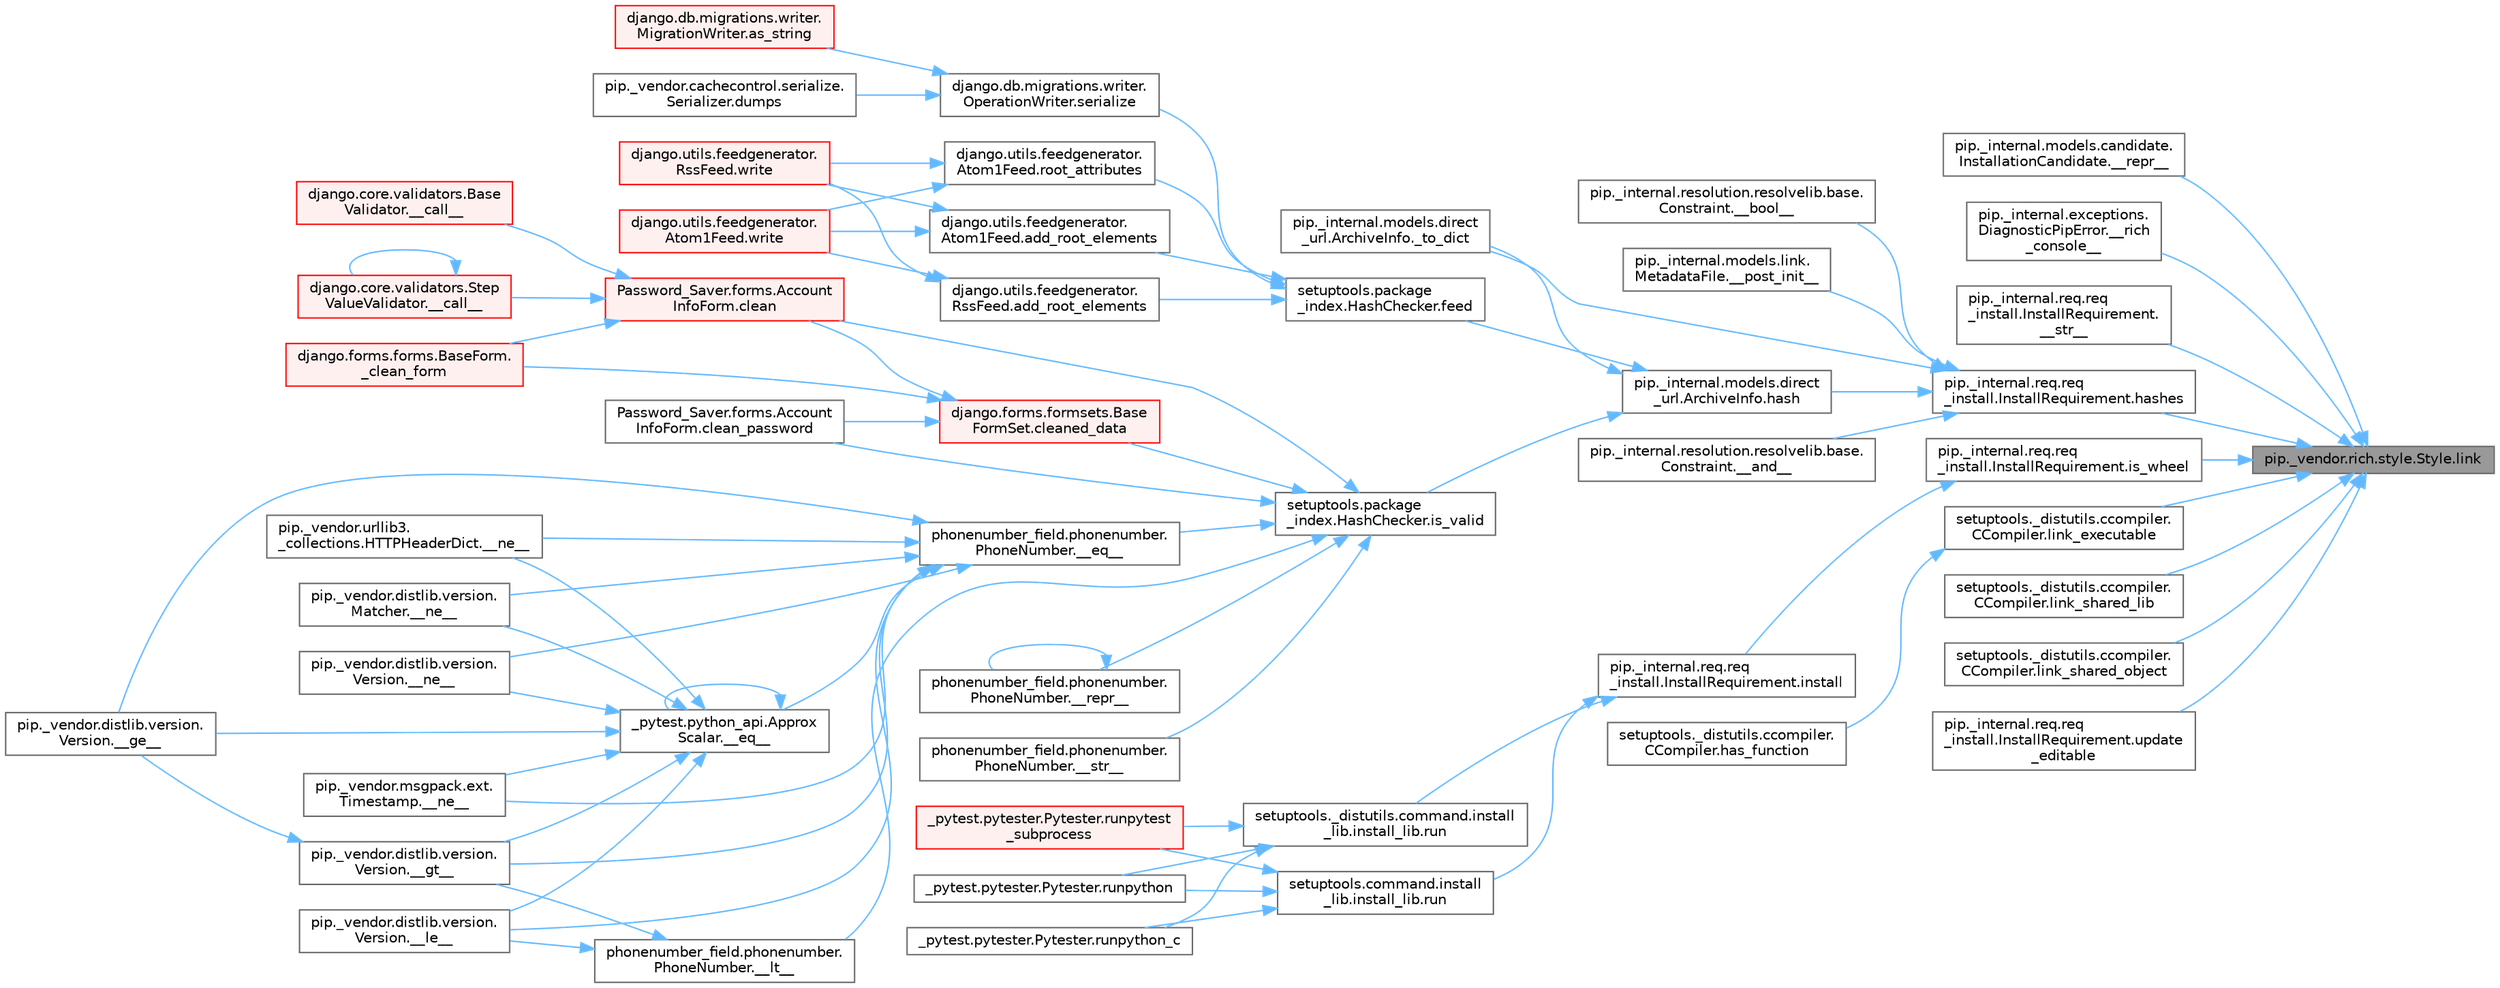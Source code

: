 digraph "pip._vendor.rich.style.Style.link"
{
 // LATEX_PDF_SIZE
  bgcolor="transparent";
  edge [fontname=Helvetica,fontsize=10,labelfontname=Helvetica,labelfontsize=10];
  node [fontname=Helvetica,fontsize=10,shape=box,height=0.2,width=0.4];
  rankdir="RL";
  Node1 [id="Node000001",label="pip._vendor.rich.style.Style.link",height=0.2,width=0.4,color="gray40", fillcolor="grey60", style="filled", fontcolor="black",tooltip=" "];
  Node1 -> Node2 [id="edge1_Node000001_Node000002",dir="back",color="steelblue1",style="solid",tooltip=" "];
  Node2 [id="Node000002",label="pip._internal.models.candidate.\lInstallationCandidate.__repr__",height=0.2,width=0.4,color="grey40", fillcolor="white", style="filled",URL="$classpip_1_1__internal_1_1models_1_1candidate_1_1_installation_candidate.html#a49ee1c1d2c89b1877a103e615b0b1d0b",tooltip=" "];
  Node1 -> Node3 [id="edge2_Node000001_Node000003",dir="back",color="steelblue1",style="solid",tooltip=" "];
  Node3 [id="Node000003",label="pip._internal.exceptions.\lDiagnosticPipError.__rich\l_console__",height=0.2,width=0.4,color="grey40", fillcolor="white", style="filled",URL="$classpip_1_1__internal_1_1exceptions_1_1_diagnostic_pip_error.html#ae53a5c1fbcdadc8c58ac65565862d7a7",tooltip=" "];
  Node1 -> Node4 [id="edge3_Node000001_Node000004",dir="back",color="steelblue1",style="solid",tooltip=" "];
  Node4 [id="Node000004",label="pip._internal.req.req\l_install.InstallRequirement.\l__str__",height=0.2,width=0.4,color="grey40", fillcolor="white", style="filled",URL="$classpip_1_1__internal_1_1req_1_1req__install_1_1_install_requirement.html#a837c246def32f68224a9bdf67f3371e8",tooltip=" "];
  Node1 -> Node5 [id="edge4_Node000001_Node000005",dir="back",color="steelblue1",style="solid",tooltip=" "];
  Node5 [id="Node000005",label="pip._internal.req.req\l_install.InstallRequirement.hashes",height=0.2,width=0.4,color="grey40", fillcolor="white", style="filled",URL="$classpip_1_1__internal_1_1req_1_1req__install_1_1_install_requirement.html#acf56120e2e7c5046433147b7b496f74a",tooltip=" "];
  Node5 -> Node6 [id="edge5_Node000005_Node000006",dir="back",color="steelblue1",style="solid",tooltip=" "];
  Node6 [id="Node000006",label="pip._internal.resolution.resolvelib.base.\lConstraint.__and__",height=0.2,width=0.4,color="grey40", fillcolor="white", style="filled",URL="$classpip_1_1__internal_1_1resolution_1_1resolvelib_1_1base_1_1_constraint.html#a6a014a615d01e4823837a933a1e10cd8",tooltip=" "];
  Node5 -> Node7 [id="edge6_Node000005_Node000007",dir="back",color="steelblue1",style="solid",tooltip=" "];
  Node7 [id="Node000007",label="pip._internal.resolution.resolvelib.base.\lConstraint.__bool__",height=0.2,width=0.4,color="grey40", fillcolor="white", style="filled",URL="$classpip_1_1__internal_1_1resolution_1_1resolvelib_1_1base_1_1_constraint.html#aa151e2f58ee25c81c0cf99eeea9961a3",tooltip=" "];
  Node5 -> Node8 [id="edge7_Node000005_Node000008",dir="back",color="steelblue1",style="solid",tooltip=" "];
  Node8 [id="Node000008",label="pip._internal.models.link.\lMetadataFile.__post_init__",height=0.2,width=0.4,color="grey40", fillcolor="white", style="filled",URL="$classpip_1_1__internal_1_1models_1_1link_1_1_metadata_file.html#a333d77e50eebbeaecb3de74832c93acb",tooltip=" "];
  Node5 -> Node9 [id="edge8_Node000005_Node000009",dir="back",color="steelblue1",style="solid",tooltip=" "];
  Node9 [id="Node000009",label="pip._internal.models.direct\l_url.ArchiveInfo._to_dict",height=0.2,width=0.4,color="grey40", fillcolor="white", style="filled",URL="$classpip_1_1__internal_1_1models_1_1direct__url_1_1_archive_info.html#a82995fa288f407da7d68e9cdc5d241ea",tooltip=" "];
  Node5 -> Node10 [id="edge9_Node000005_Node000010",dir="back",color="steelblue1",style="solid",tooltip=" "];
  Node10 [id="Node000010",label="pip._internal.models.direct\l_url.ArchiveInfo.hash",height=0.2,width=0.4,color="grey40", fillcolor="white", style="filled",URL="$classpip_1_1__internal_1_1models_1_1direct__url_1_1_archive_info.html#a57b11be2643e2f72c5d69051ce2157c8",tooltip=" "];
  Node10 -> Node9 [id="edge10_Node000010_Node000009",dir="back",color="steelblue1",style="solid",tooltip=" "];
  Node10 -> Node11 [id="edge11_Node000010_Node000011",dir="back",color="steelblue1",style="solid",tooltip=" "];
  Node11 [id="Node000011",label="setuptools.package\l_index.HashChecker.feed",height=0.2,width=0.4,color="grey40", fillcolor="white", style="filled",URL="$classsetuptools_1_1package__index_1_1_hash_checker.html#a3ec99380a94d03eec3c5f5dae02233be",tooltip=" "];
  Node11 -> Node12 [id="edge12_Node000011_Node000012",dir="back",color="steelblue1",style="solid",tooltip=" "];
  Node12 [id="Node000012",label="django.utils.feedgenerator.\lAtom1Feed.add_root_elements",height=0.2,width=0.4,color="grey40", fillcolor="white", style="filled",URL="$classdjango_1_1utils_1_1feedgenerator_1_1_atom1_feed.html#a3f861beae65b2c1d07d6192175be850e",tooltip=" "];
  Node12 -> Node13 [id="edge13_Node000012_Node000013",dir="back",color="steelblue1",style="solid",tooltip=" "];
  Node13 [id="Node000013",label="django.utils.feedgenerator.\lAtom1Feed.write",height=0.2,width=0.4,color="red", fillcolor="#FFF0F0", style="filled",URL="$classdjango_1_1utils_1_1feedgenerator_1_1_atom1_feed.html#afbf5b931a75be201e339b64a8aa46119",tooltip=" "];
  Node12 -> Node1725 [id="edge14_Node000012_Node001725",dir="back",color="steelblue1",style="solid",tooltip=" "];
  Node1725 [id="Node001725",label="django.utils.feedgenerator.\lRssFeed.write",height=0.2,width=0.4,color="red", fillcolor="#FFF0F0", style="filled",URL="$classdjango_1_1utils_1_1feedgenerator_1_1_rss_feed.html#a63ea2926c2c773e874f51ced997a2618",tooltip=" "];
  Node11 -> Node1724 [id="edge15_Node000011_Node001724",dir="back",color="steelblue1",style="solid",tooltip=" "];
  Node1724 [id="Node001724",label="django.utils.feedgenerator.\lRssFeed.add_root_elements",height=0.2,width=0.4,color="grey40", fillcolor="white", style="filled",URL="$classdjango_1_1utils_1_1feedgenerator_1_1_rss_feed.html#afe28a1e8efc5fc065f74b4277a43663e",tooltip=" "];
  Node1724 -> Node13 [id="edge16_Node001724_Node000013",dir="back",color="steelblue1",style="solid",tooltip=" "];
  Node1724 -> Node1725 [id="edge17_Node001724_Node001725",dir="back",color="steelblue1",style="solid",tooltip=" "];
  Node11 -> Node1726 [id="edge18_Node000011_Node001726",dir="back",color="steelblue1",style="solid",tooltip=" "];
  Node1726 [id="Node001726",label="django.utils.feedgenerator.\lAtom1Feed.root_attributes",height=0.2,width=0.4,color="grey40", fillcolor="white", style="filled",URL="$classdjango_1_1utils_1_1feedgenerator_1_1_atom1_feed.html#a8ea06279a106db871795893125306409",tooltip=" "];
  Node1726 -> Node13 [id="edge19_Node001726_Node000013",dir="back",color="steelblue1",style="solid",tooltip=" "];
  Node1726 -> Node1725 [id="edge20_Node001726_Node001725",dir="back",color="steelblue1",style="solid",tooltip=" "];
  Node11 -> Node995 [id="edge21_Node000011_Node000995",dir="back",color="steelblue1",style="solid",tooltip=" "];
  Node995 [id="Node000995",label="django.db.migrations.writer.\lOperationWriter.serialize",height=0.2,width=0.4,color="grey40", fillcolor="white", style="filled",URL="$classdjango_1_1db_1_1migrations_1_1writer_1_1_operation_writer.html#a866e8d13e1c54a35d74e9a6b0383b2f8",tooltip=" "];
  Node995 -> Node996 [id="edge22_Node000995_Node000996",dir="back",color="steelblue1",style="solid",tooltip=" "];
  Node996 [id="Node000996",label="django.db.migrations.writer.\lMigrationWriter.as_string",height=0.2,width=0.4,color="red", fillcolor="#FFF0F0", style="filled",URL="$classdjango_1_1db_1_1migrations_1_1writer_1_1_migration_writer.html#a4cf831cf0ce1f20f21c7e5ce5ec60980",tooltip=" "];
  Node995 -> Node2367 [id="edge23_Node000995_Node002367",dir="back",color="steelblue1",style="solid",tooltip=" "];
  Node2367 [id="Node002367",label="pip._vendor.cachecontrol.serialize.\lSerializer.dumps",height=0.2,width=0.4,color="grey40", fillcolor="white", style="filled",URL="$classpip_1_1__vendor_1_1cachecontrol_1_1serialize_1_1_serializer.html#af9655b2c82e5c0e3d17fd611d32c7804",tooltip=" "];
  Node10 -> Node3177 [id="edge24_Node000010_Node003177",dir="back",color="steelblue1",style="solid",tooltip=" "];
  Node3177 [id="Node003177",label="setuptools.package\l_index.HashChecker.is_valid",height=0.2,width=0.4,color="grey40", fillcolor="white", style="filled",URL="$classsetuptools_1_1package__index_1_1_hash_checker.html#adaab57af90d7d0a3b5aa4e6d0449aef5",tooltip=" "];
  Node3177 -> Node1739 [id="edge25_Node003177_Node001739",dir="back",color="steelblue1",style="solid",tooltip=" "];
  Node1739 [id="Node001739",label="phonenumber_field.phonenumber.\lPhoneNumber.__eq__",height=0.2,width=0.4,color="grey40", fillcolor="white", style="filled",URL="$classphonenumber__field_1_1phonenumber_1_1_phone_number.html#a999c32cd1bfa2dd5c7df70781b09c68b",tooltip=" "];
  Node1739 -> Node222 [id="edge26_Node001739_Node000222",dir="back",color="steelblue1",style="solid",tooltip=" "];
  Node222 [id="Node000222",label="_pytest.python_api.Approx\lScalar.__eq__",height=0.2,width=0.4,color="grey40", fillcolor="white", style="filled",URL="$class__pytest_1_1python__api_1_1_approx_scalar.html#af4601ee4ca7409927f88c83ebfc3d923",tooltip=" "];
  Node222 -> Node222 [id="edge27_Node000222_Node000222",dir="back",color="steelblue1",style="solid",tooltip=" "];
  Node222 -> Node223 [id="edge28_Node000222_Node000223",dir="back",color="steelblue1",style="solid",tooltip=" "];
  Node223 [id="Node000223",label="pip._vendor.distlib.version.\lVersion.__ge__",height=0.2,width=0.4,color="grey40", fillcolor="white", style="filled",URL="$classpip_1_1__vendor_1_1distlib_1_1version_1_1_version.html#aa6b7b889cebc687ddb5ed9040d01b1ec",tooltip=" "];
  Node222 -> Node224 [id="edge29_Node000222_Node000224",dir="back",color="steelblue1",style="solid",tooltip=" "];
  Node224 [id="Node000224",label="pip._vendor.distlib.version.\lVersion.__gt__",height=0.2,width=0.4,color="grey40", fillcolor="white", style="filled",URL="$classpip_1_1__vendor_1_1distlib_1_1version_1_1_version.html#a51cf0c8da1bb6829173ff6861b10cb5f",tooltip=" "];
  Node224 -> Node223 [id="edge30_Node000224_Node000223",dir="back",color="steelblue1",style="solid",tooltip=" "];
  Node222 -> Node225 [id="edge31_Node000222_Node000225",dir="back",color="steelblue1",style="solid",tooltip=" "];
  Node225 [id="Node000225",label="pip._vendor.distlib.version.\lVersion.__le__",height=0.2,width=0.4,color="grey40", fillcolor="white", style="filled",URL="$classpip_1_1__vendor_1_1distlib_1_1version_1_1_version.html#ae5e2c5d9b76377e286fcf92a382cbb8b",tooltip=" "];
  Node222 -> Node226 [id="edge32_Node000222_Node000226",dir="back",color="steelblue1",style="solid",tooltip=" "];
  Node226 [id="Node000226",label="pip._vendor.distlib.version.\lMatcher.__ne__",height=0.2,width=0.4,color="grey40", fillcolor="white", style="filled",URL="$classpip_1_1__vendor_1_1distlib_1_1version_1_1_matcher.html#a24f8f8a4686bff3018fee5d22f4e02f1",tooltip=" "];
  Node222 -> Node227 [id="edge33_Node000222_Node000227",dir="back",color="steelblue1",style="solid",tooltip=" "];
  Node227 [id="Node000227",label="pip._vendor.distlib.version.\lVersion.__ne__",height=0.2,width=0.4,color="grey40", fillcolor="white", style="filled",URL="$classpip_1_1__vendor_1_1distlib_1_1version_1_1_version.html#aea3cdf6db007318ab1a2e8d144e2a4a1",tooltip=" "];
  Node222 -> Node228 [id="edge34_Node000222_Node000228",dir="back",color="steelblue1",style="solid",tooltip=" "];
  Node228 [id="Node000228",label="pip._vendor.msgpack.ext.\lTimestamp.__ne__",height=0.2,width=0.4,color="grey40", fillcolor="white", style="filled",URL="$classpip_1_1__vendor_1_1msgpack_1_1ext_1_1_timestamp.html#ac38b8cada8075f7a1133b06bc99b2317",tooltip=" "];
  Node222 -> Node229 [id="edge35_Node000222_Node000229",dir="back",color="steelblue1",style="solid",tooltip=" "];
  Node229 [id="Node000229",label="pip._vendor.urllib3.\l_collections.HTTPHeaderDict.__ne__",height=0.2,width=0.4,color="grey40", fillcolor="white", style="filled",URL="$classpip_1_1__vendor_1_1urllib3_1_1__collections_1_1_h_t_t_p_header_dict.html#aa7766a9499d33160a1258e140e35a806",tooltip=" "];
  Node1739 -> Node223 [id="edge36_Node001739_Node000223",dir="back",color="steelblue1",style="solid",tooltip=" "];
  Node1739 -> Node224 [id="edge37_Node001739_Node000224",dir="back",color="steelblue1",style="solid",tooltip=" "];
  Node1739 -> Node225 [id="edge38_Node001739_Node000225",dir="back",color="steelblue1",style="solid",tooltip=" "];
  Node1739 -> Node226 [id="edge39_Node001739_Node000226",dir="back",color="steelblue1",style="solid",tooltip=" "];
  Node1739 -> Node227 [id="edge40_Node001739_Node000227",dir="back",color="steelblue1",style="solid",tooltip=" "];
  Node1739 -> Node228 [id="edge41_Node001739_Node000228",dir="back",color="steelblue1",style="solid",tooltip=" "];
  Node1739 -> Node229 [id="edge42_Node001739_Node000229",dir="back",color="steelblue1",style="solid",tooltip=" "];
  Node3177 -> Node1740 [id="edge43_Node003177_Node001740",dir="back",color="steelblue1",style="solid",tooltip=" "];
  Node1740 [id="Node001740",label="phonenumber_field.phonenumber.\lPhoneNumber.__lt__",height=0.2,width=0.4,color="grey40", fillcolor="white", style="filled",URL="$classphonenumber__field_1_1phonenumber_1_1_phone_number.html#ab94d02fbeda1355644c6c1b3d6f3d9ba",tooltip=" "];
  Node1740 -> Node224 [id="edge44_Node001740_Node000224",dir="back",color="steelblue1",style="solid",tooltip=" "];
  Node1740 -> Node225 [id="edge45_Node001740_Node000225",dir="back",color="steelblue1",style="solid",tooltip=" "];
  Node3177 -> Node1741 [id="edge46_Node003177_Node001741",dir="back",color="steelblue1",style="solid",tooltip=" "];
  Node1741 [id="Node001741",label="phonenumber_field.phonenumber.\lPhoneNumber.__repr__",height=0.2,width=0.4,color="grey40", fillcolor="white", style="filled",URL="$classphonenumber__field_1_1phonenumber_1_1_phone_number.html#a5420c965a5ecfad87cb6bce245cd91a5",tooltip=" "];
  Node1741 -> Node1741 [id="edge47_Node001741_Node001741",dir="back",color="steelblue1",style="solid",tooltip=" "];
  Node3177 -> Node1742 [id="edge48_Node003177_Node001742",dir="back",color="steelblue1",style="solid",tooltip=" "];
  Node1742 [id="Node001742",label="phonenumber_field.phonenumber.\lPhoneNumber.__str__",height=0.2,width=0.4,color="grey40", fillcolor="white", style="filled",URL="$classphonenumber__field_1_1phonenumber_1_1_phone_number.html#a773f55fba29310ea2218e4bbca83ba6d",tooltip=" "];
  Node3177 -> Node1743 [id="edge49_Node003177_Node001743",dir="back",color="steelblue1",style="solid",tooltip=" "];
  Node1743 [id="Node001743",label="Password_Saver.forms.Account\lInfoForm.clean",height=0.2,width=0.4,color="red", fillcolor="#FFF0F0", style="filled",URL="$class_password___saver_1_1forms_1_1_account_info_form.html#a89126d6030ebafc64c8aeeb352113c54",tooltip=" "];
  Node1743 -> Node781 [id="edge50_Node001743_Node000781",dir="back",color="steelblue1",style="solid",tooltip=" "];
  Node781 [id="Node000781",label="django.core.validators.Base\lValidator.__call__",height=0.2,width=0.4,color="red", fillcolor="#FFF0F0", style="filled",URL="$classdjango_1_1core_1_1validators_1_1_base_validator.html#ac718256582df714e061c6b927e045d12",tooltip=" "];
  Node1743 -> Node782 [id="edge51_Node001743_Node000782",dir="back",color="steelblue1",style="solid",tooltip=" "];
  Node782 [id="Node000782",label="django.core.validators.Step\lValueValidator.__call__",height=0.2,width=0.4,color="red", fillcolor="#FFF0F0", style="filled",URL="$classdjango_1_1core_1_1validators_1_1_step_value_validator.html#aebdbf74fe74c5b999350df9c1852714c",tooltip=" "];
  Node782 -> Node782 [id="edge52_Node000782_Node000782",dir="back",color="steelblue1",style="solid",tooltip=" "];
  Node1743 -> Node783 [id="edge53_Node001743_Node000783",dir="back",color="steelblue1",style="solid",tooltip=" "];
  Node783 [id="Node000783",label="django.forms.forms.BaseForm.\l_clean_form",height=0.2,width=0.4,color="red", fillcolor="#FFF0F0", style="filled",URL="$classdjango_1_1forms_1_1forms_1_1_base_form.html#ae5eed108001c1a75985b75174fe23f1f",tooltip=" "];
  Node3177 -> Node1744 [id="edge54_Node003177_Node001744",dir="back",color="steelblue1",style="solid",tooltip=" "];
  Node1744 [id="Node001744",label="Password_Saver.forms.Account\lInfoForm.clean_password",height=0.2,width=0.4,color="grey40", fillcolor="white", style="filled",URL="$class_password___saver_1_1forms_1_1_account_info_form.html#a6397d8e90a910bed34ed0ebcf5f74a4e",tooltip=" "];
  Node3177 -> Node257 [id="edge55_Node003177_Node000257",dir="back",color="steelblue1",style="solid",tooltip=" "];
  Node257 [id="Node000257",label="django.forms.formsets.Base\lFormSet.cleaned_data",height=0.2,width=0.4,color="red", fillcolor="#FFF0F0", style="filled",URL="$classdjango_1_1forms_1_1formsets_1_1_base_form_set.html#ae51d85dd3faa160668adba372c4e87f7",tooltip=" "];
  Node257 -> Node783 [id="edge56_Node000257_Node000783",dir="back",color="steelblue1",style="solid",tooltip=" "];
  Node257 -> Node1743 [id="edge57_Node000257_Node001743",dir="back",color="steelblue1",style="solid",tooltip=" "];
  Node257 -> Node1744 [id="edge58_Node000257_Node001744",dir="back",color="steelblue1",style="solid",tooltip=" "];
  Node1 -> Node78 [id="edge59_Node000001_Node000078",dir="back",color="steelblue1",style="solid",tooltip=" "];
  Node78 [id="Node000078",label="pip._internal.req.req\l_install.InstallRequirement.is_wheel",height=0.2,width=0.4,color="grey40", fillcolor="white", style="filled",URL="$classpip_1_1__internal_1_1req_1_1req__install_1_1_install_requirement.html#a96a0dcbdfe1836b1f995bbd2bed7a64a",tooltip=" "];
  Node78 -> Node79 [id="edge60_Node000078_Node000079",dir="back",color="steelblue1",style="solid",tooltip=" "];
  Node79 [id="Node000079",label="pip._internal.req.req\l_install.InstallRequirement.install",height=0.2,width=0.4,color="grey40", fillcolor="white", style="filled",URL="$classpip_1_1__internal_1_1req_1_1req__install_1_1_install_requirement.html#a318000d0045df8d4eb514dc87b6a366f",tooltip=" "];
  Node79 -> Node80 [id="edge61_Node000079_Node000080",dir="back",color="steelblue1",style="solid",tooltip=" "];
  Node80 [id="Node000080",label="setuptools._distutils.command.install\l_lib.install_lib.run",height=0.2,width=0.4,color="grey40", fillcolor="white", style="filled",URL="$classsetuptools_1_1__distutils_1_1command_1_1install__lib_1_1install__lib.html#aedc0eea27e626a25be51489b2cc77c40",tooltip=" "];
  Node80 -> Node62 [id="edge62_Node000080_Node000062",dir="back",color="steelblue1",style="solid",tooltip=" "];
  Node62 [id="Node000062",label="_pytest.pytester.Pytester.runpytest\l_subprocess",height=0.2,width=0.4,color="red", fillcolor="#FFF0F0", style="filled",URL="$class__pytest_1_1pytester_1_1_pytester.html#a59323c6d6a1469a1206f1c0b8fce99c9",tooltip=" "];
  Node80 -> Node64 [id="edge63_Node000080_Node000064",dir="back",color="steelblue1",style="solid",tooltip=" "];
  Node64 [id="Node000064",label="_pytest.pytester.Pytester.runpython",height=0.2,width=0.4,color="grey40", fillcolor="white", style="filled",URL="$class__pytest_1_1pytester_1_1_pytester.html#a4e0c539507f15fd333cf618faf9687ef",tooltip=" "];
  Node80 -> Node65 [id="edge64_Node000080_Node000065",dir="back",color="steelblue1",style="solid",tooltip=" "];
  Node65 [id="Node000065",label="_pytest.pytester.Pytester.runpython_c",height=0.2,width=0.4,color="grey40", fillcolor="white", style="filled",URL="$class__pytest_1_1pytester_1_1_pytester.html#aea789acfe206d9c40d9a6bf54a337f2a",tooltip=" "];
  Node79 -> Node81 [id="edge65_Node000079_Node000081",dir="back",color="steelblue1",style="solid",tooltip=" "];
  Node81 [id="Node000081",label="setuptools.command.install\l_lib.install_lib.run",height=0.2,width=0.4,color="grey40", fillcolor="white", style="filled",URL="$classsetuptools_1_1command_1_1install__lib_1_1install__lib.html#a50c62121b7ed69229e4cf2d331ff5fa3",tooltip=" "];
  Node81 -> Node62 [id="edge66_Node000081_Node000062",dir="back",color="steelblue1",style="solid",tooltip=" "];
  Node81 -> Node64 [id="edge67_Node000081_Node000064",dir="back",color="steelblue1",style="solid",tooltip=" "];
  Node81 -> Node65 [id="edge68_Node000081_Node000065",dir="back",color="steelblue1",style="solid",tooltip=" "];
  Node1 -> Node82 [id="edge69_Node000001_Node000082",dir="back",color="steelblue1",style="solid",tooltip=" "];
  Node82 [id="Node000082",label="setuptools._distutils.ccompiler.\lCCompiler.link_executable",height=0.2,width=0.4,color="grey40", fillcolor="white", style="filled",URL="$classsetuptools_1_1__distutils_1_1ccompiler_1_1_c_compiler.html#a7304f11cc32fac2f8c39932128e42fb0",tooltip=" "];
  Node82 -> Node83 [id="edge70_Node000082_Node000083",dir="back",color="steelblue1",style="solid",tooltip=" "];
  Node83 [id="Node000083",label="setuptools._distutils.ccompiler.\lCCompiler.has_function",height=0.2,width=0.4,color="grey40", fillcolor="white", style="filled",URL="$classsetuptools_1_1__distutils_1_1ccompiler_1_1_c_compiler.html#a095ee5df0f2e6a387621f10c17949738",tooltip=" "];
  Node1 -> Node84 [id="edge71_Node000001_Node000084",dir="back",color="steelblue1",style="solid",tooltip=" "];
  Node84 [id="Node000084",label="setuptools._distutils.ccompiler.\lCCompiler.link_shared_lib",height=0.2,width=0.4,color="grey40", fillcolor="white", style="filled",URL="$classsetuptools_1_1__distutils_1_1ccompiler_1_1_c_compiler.html#a6b3ac860646728c62f543f13a0b53887",tooltip=" "];
  Node1 -> Node85 [id="edge72_Node000001_Node000085",dir="back",color="steelblue1",style="solid",tooltip=" "];
  Node85 [id="Node000085",label="setuptools._distutils.ccompiler.\lCCompiler.link_shared_object",height=0.2,width=0.4,color="grey40", fillcolor="white", style="filled",URL="$classsetuptools_1_1__distutils_1_1ccompiler_1_1_c_compiler.html#a4ac0db2684041f9f4cfb641037b0ba4d",tooltip=" "];
  Node1 -> Node86 [id="edge73_Node000001_Node000086",dir="back",color="steelblue1",style="solid",tooltip=" "];
  Node86 [id="Node000086",label="pip._internal.req.req\l_install.InstallRequirement.update\l_editable",height=0.2,width=0.4,color="grey40", fillcolor="white", style="filled",URL="$classpip_1_1__internal_1_1req_1_1req__install_1_1_install_requirement.html#a138ffc98065172cbd29af90e6cd25871",tooltip=" "];
}
